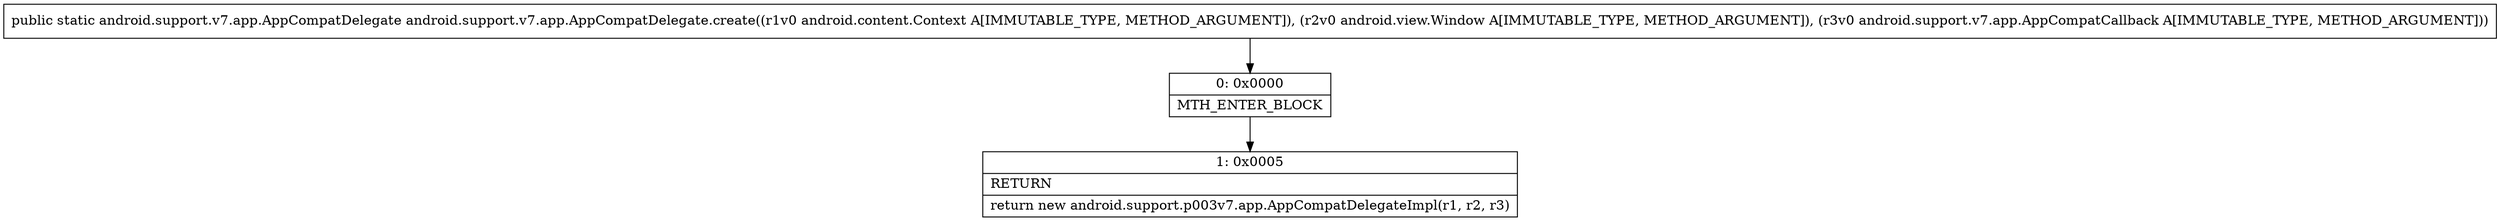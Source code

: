 digraph "CFG forandroid.support.v7.app.AppCompatDelegate.create(Landroid\/content\/Context;Landroid\/view\/Window;Landroid\/support\/v7\/app\/AppCompatCallback;)Landroid\/support\/v7\/app\/AppCompatDelegate;" {
Node_0 [shape=record,label="{0\:\ 0x0000|MTH_ENTER_BLOCK\l}"];
Node_1 [shape=record,label="{1\:\ 0x0005|RETURN\l|return new android.support.p003v7.app.AppCompatDelegateImpl(r1, r2, r3)\l}"];
MethodNode[shape=record,label="{public static android.support.v7.app.AppCompatDelegate android.support.v7.app.AppCompatDelegate.create((r1v0 android.content.Context A[IMMUTABLE_TYPE, METHOD_ARGUMENT]), (r2v0 android.view.Window A[IMMUTABLE_TYPE, METHOD_ARGUMENT]), (r3v0 android.support.v7.app.AppCompatCallback A[IMMUTABLE_TYPE, METHOD_ARGUMENT])) }"];
MethodNode -> Node_0;
Node_0 -> Node_1;
}

